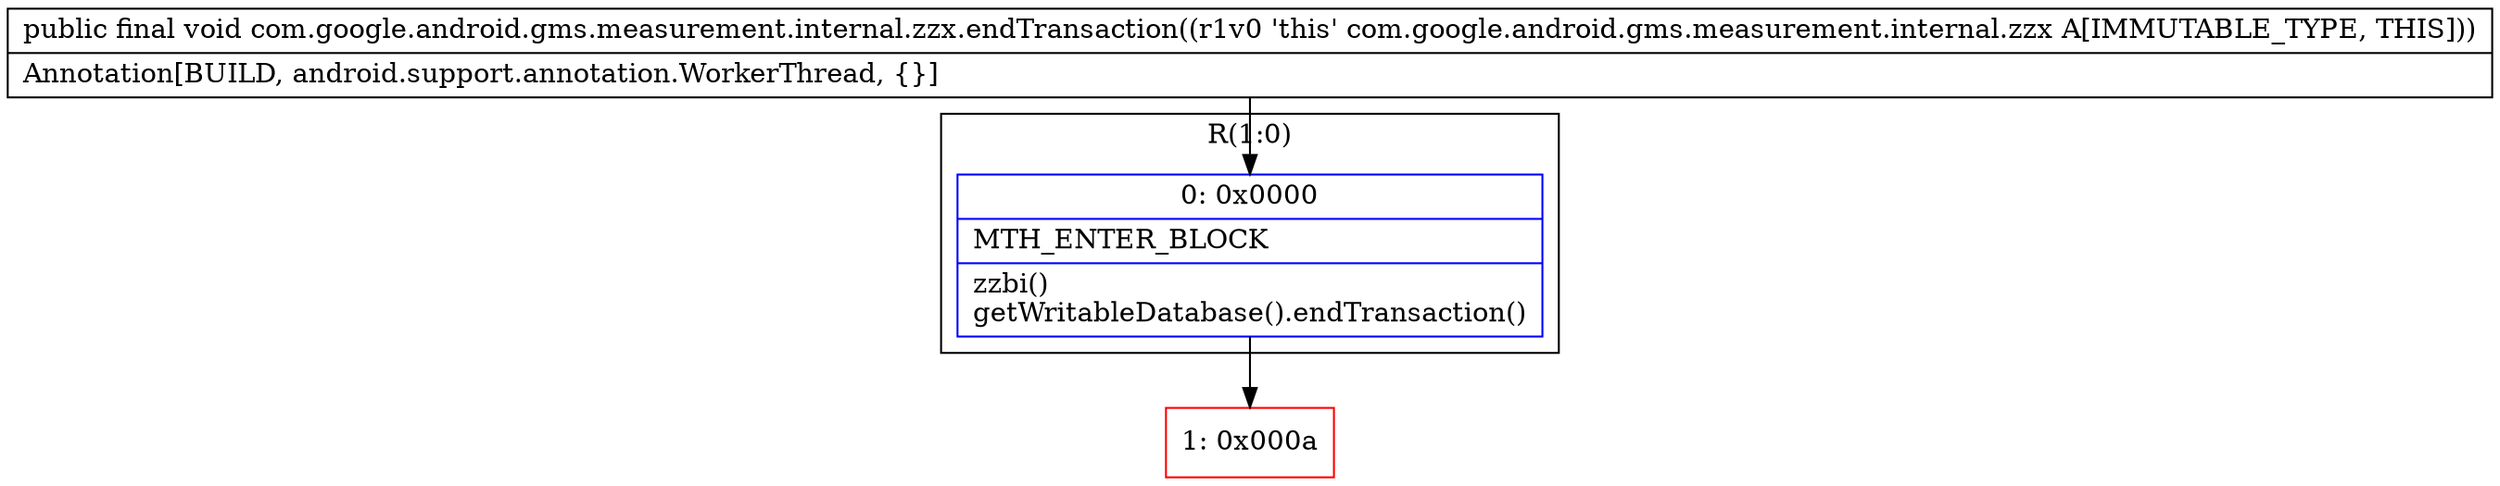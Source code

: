 digraph "CFG forcom.google.android.gms.measurement.internal.zzx.endTransaction()V" {
subgraph cluster_Region_55179103 {
label = "R(1:0)";
node [shape=record,color=blue];
Node_0 [shape=record,label="{0\:\ 0x0000|MTH_ENTER_BLOCK\l|zzbi()\lgetWritableDatabase().endTransaction()\l}"];
}
Node_1 [shape=record,color=red,label="{1\:\ 0x000a}"];
MethodNode[shape=record,label="{public final void com.google.android.gms.measurement.internal.zzx.endTransaction((r1v0 'this' com.google.android.gms.measurement.internal.zzx A[IMMUTABLE_TYPE, THIS]))  | Annotation[BUILD, android.support.annotation.WorkerThread, \{\}]\l}"];
MethodNode -> Node_0;
Node_0 -> Node_1;
}

